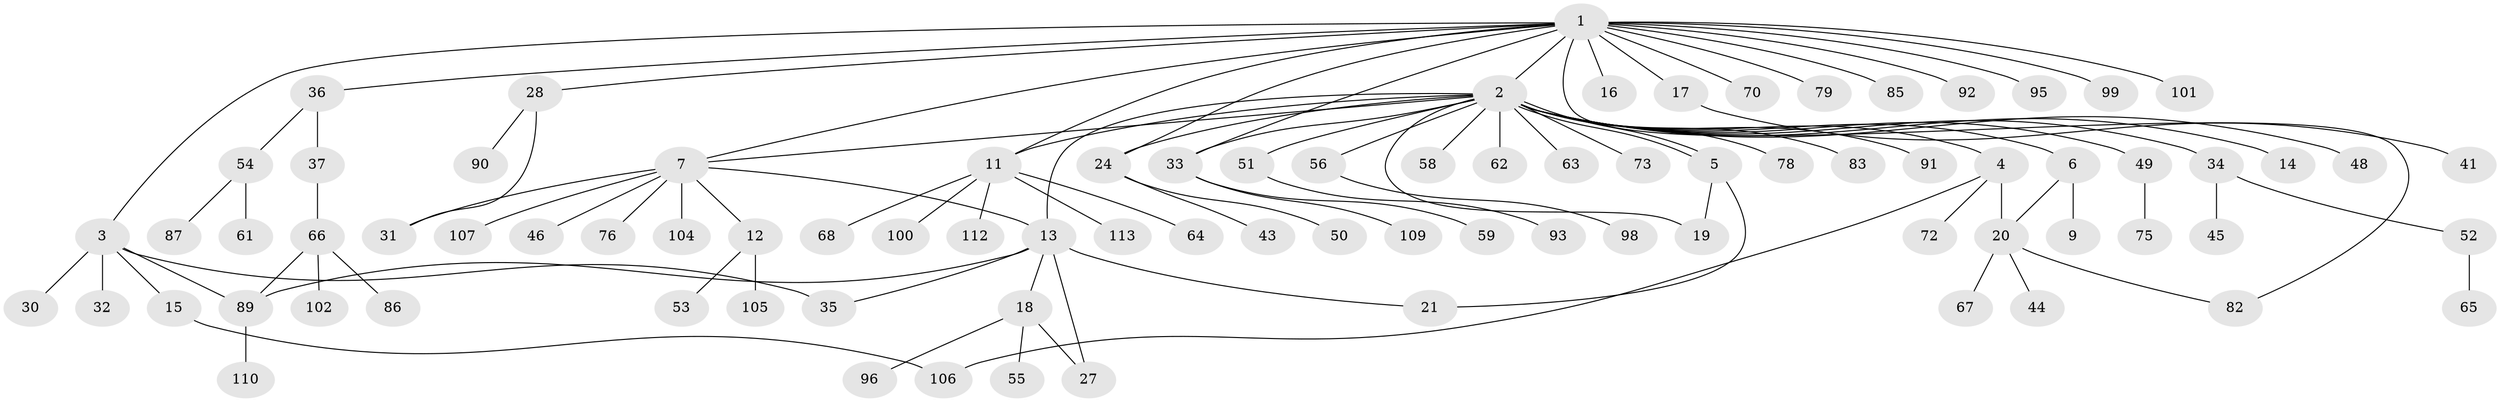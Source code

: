 // original degree distribution, {19: 0.008849557522123894, 26: 0.008849557522123894, 7: 0.008849557522123894, 6: 0.017699115044247787, 5: 0.061946902654867256, 3: 0.09734513274336283, 2: 0.17699115044247787, 1: 0.5486725663716814, 4: 0.07079646017699115}
// Generated by graph-tools (version 1.1) at 2025/11/02/27/25 16:11:16]
// undirected, 86 vertices, 101 edges
graph export_dot {
graph [start="1"]
  node [color=gray90,style=filled];
  1 [super="+97"];
  2 [super="+88"];
  3 [super="+103"];
  4 [super="+25"];
  5 [super="+42"];
  6 [super="+8"];
  7 [super="+10"];
  9;
  11 [super="+57"];
  12 [super="+26"];
  13 [super="+74"];
  14;
  15 [super="+23"];
  16;
  17;
  18 [super="+40"];
  19;
  20 [super="+22"];
  21;
  24 [super="+29"];
  27;
  28;
  30 [super="+71"];
  31;
  32;
  33 [super="+38"];
  34 [super="+69"];
  35 [super="+60"];
  36 [super="+47"];
  37 [super="+39"];
  41 [super="+111"];
  43;
  44;
  45;
  46;
  48;
  49;
  50;
  51 [super="+81"];
  52;
  53;
  54 [super="+77"];
  55;
  56 [super="+80"];
  58;
  59;
  61;
  62;
  63;
  64;
  65;
  66 [super="+108"];
  67;
  68 [super="+84"];
  70;
  72;
  73;
  75;
  76;
  78;
  79;
  82;
  83;
  85;
  86;
  87;
  89 [super="+94"];
  90;
  91;
  92;
  93;
  95;
  96;
  98;
  99;
  100;
  101;
  102;
  104;
  105;
  106;
  107;
  109;
  110;
  112;
  113;
  1 -- 2;
  1 -- 3;
  1 -- 7;
  1 -- 16;
  1 -- 17;
  1 -- 28;
  1 -- 33;
  1 -- 36;
  1 -- 70;
  1 -- 79;
  1 -- 82;
  1 -- 85;
  1 -- 92;
  1 -- 95;
  1 -- 99;
  1 -- 101;
  1 -- 24;
  1 -- 11;
  2 -- 4;
  2 -- 5;
  2 -- 5;
  2 -- 6;
  2 -- 7;
  2 -- 11;
  2 -- 14;
  2 -- 19;
  2 -- 24 [weight=2];
  2 -- 33 [weight=2];
  2 -- 34;
  2 -- 48;
  2 -- 49;
  2 -- 51;
  2 -- 56;
  2 -- 58;
  2 -- 62;
  2 -- 63;
  2 -- 73;
  2 -- 78;
  2 -- 83;
  2 -- 91;
  2 -- 13;
  3 -- 15;
  3 -- 30;
  3 -- 32;
  3 -- 35 [weight=2];
  3 -- 89;
  4 -- 20 [weight=2];
  4 -- 72;
  4 -- 106;
  5 -- 19;
  5 -- 21;
  6 -- 20;
  6 -- 9;
  7 -- 12;
  7 -- 76;
  7 -- 107;
  7 -- 104;
  7 -- 13;
  7 -- 46;
  7 -- 31;
  11 -- 64;
  11 -- 68;
  11 -- 113;
  11 -- 112;
  11 -- 100;
  12 -- 105;
  12 -- 53;
  13 -- 18;
  13 -- 21;
  13 -- 27;
  13 -- 89;
  13 -- 35;
  15 -- 106;
  17 -- 41;
  18 -- 27;
  18 -- 96;
  18 -- 55;
  20 -- 44;
  20 -- 82;
  20 -- 67;
  24 -- 50;
  24 -- 43;
  28 -- 31;
  28 -- 90;
  33 -- 59;
  33 -- 109;
  34 -- 45;
  34 -- 52;
  36 -- 37;
  36 -- 54;
  37 -- 66;
  49 -- 75;
  51 -- 93;
  52 -- 65;
  54 -- 61;
  54 -- 87;
  56 -- 98;
  66 -- 86;
  66 -- 102;
  66 -- 89;
  89 -- 110;
}
